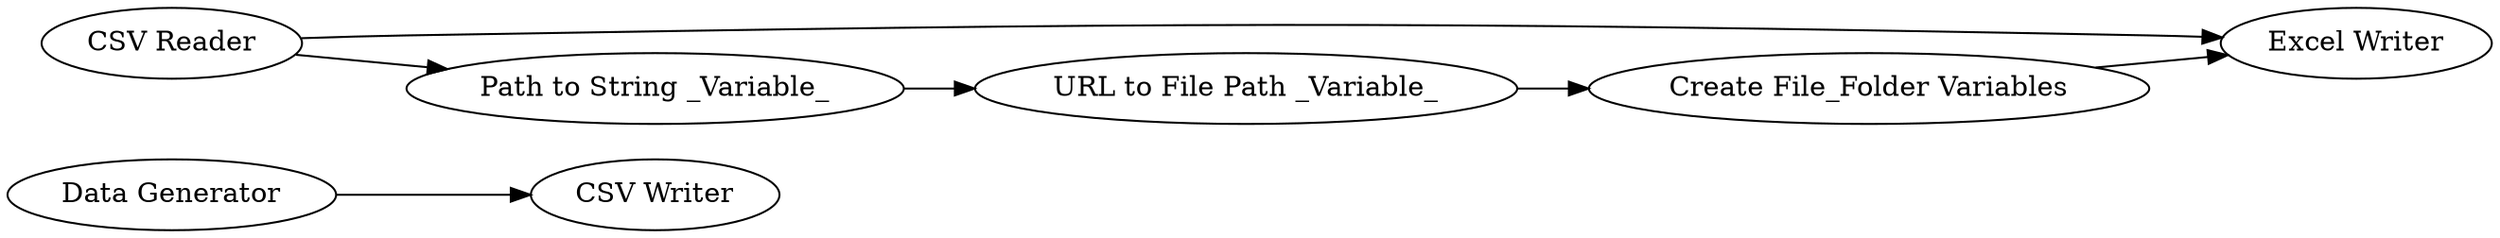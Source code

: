 digraph {
	"-6954237101265351232_1" [label="Data Generator"]
	"-6954237101265351232_10" [label="Create File_Folder Variables"]
	"-6954237101265351232_3" [label="CSV Reader"]
	"-6954237101265351232_9" [label="Excel Writer"]
	"-6954237101265351232_2" [label="CSV Writer"]
	"-6954237101265351232_7" [label="URL to File Path _Variable_"]
	"-6954237101265351232_4" [label="Path to String _Variable_"]
	"-6954237101265351232_4" -> "-6954237101265351232_7"
	"-6954237101265351232_3" -> "-6954237101265351232_9"
	"-6954237101265351232_3" -> "-6954237101265351232_4"
	"-6954237101265351232_7" -> "-6954237101265351232_10"
	"-6954237101265351232_1" -> "-6954237101265351232_2"
	"-6954237101265351232_10" -> "-6954237101265351232_9"
	rankdir=LR
}
